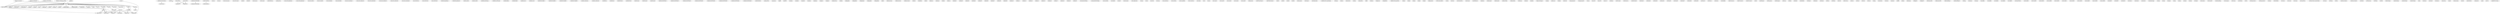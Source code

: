 /* Created by mdot for Matlab */
digraph m2html {
  checkAllPb -> listPb;
  checkCons -> boolFun;
  funMD -> loadDimCons;
  funMD -> loadProbCons;
  funMD -> loadDimMulti;
  funMD -> loadProbMulti;
  funMD -> loadDimUn;
  funMD -> buildTableMD;
  loadPb -> availablePb;
  optiGTest -> addTree;
  optiGTest -> checkAllPb;
  optiGTest -> checkCons;
  optiGTest -> checkFunObj;
  optiGTest -> checkGradFun;
  optiGTest -> checkPb;
  optiGTest -> closeFig;
  optiGTest -> demo;
  optiGTest -> dispDetails;
  optiGTest -> evalAll;
  optiGTest -> evalCons;
  optiGTest -> evalObj;
  optiGTest -> funMD;
  optiGTest -> getDimAvailable;
  optiGTest -> loadDimAvailable;
  optiGTest -> loadGlobMin;
  optiGTest -> loadPb;
  optiGTest -> loadSpace;
  optiGTest -> optiGTest;
  optiGTest -> prepX;
  optiGTest -> show1D;
  optiGTest -> show2D;
  optiGTest -> show2DCons;
  optiGTest -> showPareto;
  optiGTest -> availablePb;
  optiGTest -> dispAvailablePb;
  show2D -> surfCustom;
  show2DCons -> surfCustom;
  loadProbCons -> listPb;
  probRosenbrockCubicLine -> funRosenbrock;
  Example_Constrained -> optiGTest;
  Example_Constrained -> dispAvailablePb;
  Example_multiobjective -> optiGTest;
  Example_multiobjective -> dispAvailablePb;
  Example_multiobjective_details -> optiGTest;
  Example_unConstrained -> optiGTest;
  Example_unConstrained -> dispAvailablePb;
  LICENSE -> LICENSE;
  funConsCTP11 -> funObjCTP11;
  funConsCTP11 -> funObjCTP12;
  funConsCTP12 -> funObjCTP11;
  funConsCTP12 -> funObjCTP12;
  funObjZitzlerDebThiele62 -> funObjZitzlerDebThiele61;
  loadProbMulti -> listPb;
  README -> optiGTest;
  availablePb -> loadDimCons;
  availablePb -> loadDimMulti;
  availablePb -> loadDimUn;
  buildDocOptiGTest -> listFilesoptiGTest;
  dispAvailablePb -> loadProbCons;
  dispAvailablePb -> loadProbMulti;
  dispAvailablePb -> loadDimUn;
  listPb -> loadProbCons;
  listPb -> loadProbMulti;
  listPb -> loadDimUn;
  pictures -> optiGTest;
  pictures -> loadDimMulti;

  addTree [URL="optiGTest/@optiGTest/addTree.html"];
  checkAllPb [URL="optiGTest/@optiGTest/checkAllPb.html"];
  checkCons [URL="optiGTest/@optiGTest/checkCons.html"];
  checkFunObj [URL="optiGTest/@optiGTest/checkFunObj.html"];
  checkGradFun [URL="optiGTest/@optiGTest/checkGradFun.html"];
  checkPb [URL="optiGTest/@optiGTest/checkPb.html"];
  closeFig [URL="optiGTest/@optiGTest/closeFig.html"];
  demo [URL="optiGTest/@optiGTest/demo.html"];
  dispDetails [URL="optiGTest/@optiGTest/dispDetails.html"];
  evalAll [URL="optiGTest/@optiGTest/evalAll.html"];
  evalCons [URL="optiGTest/@optiGTest/evalCons.html"];
  evalObj [URL="optiGTest/@optiGTest/evalObj.html"];
  funMD [URL="optiGTest/@optiGTest/funMD.html"];
  getDimAvailable [URL="optiGTest/@optiGTest/getDimAvailable.html"];
  loadDimAvailable [URL="optiGTest/@optiGTest/loadDimAvailable.html"];
  loadGlobMin [URL="optiGTest/@optiGTest/loadGlobMin.html"];
  loadPb [URL="optiGTest/@optiGTest/loadPb.html"];
  loadSpace [URL="optiGTest/@optiGTest/loadSpace.html"];
  optiGTest [URL="optiGTest/@optiGTest/optiGTest.html"];
  prepX [URL="optiGTest/@optiGTest/prepX.html"];
  show1D [URL="optiGTest/@optiGTest/show1D.html"];
  show2D [URL="optiGTest/@optiGTest/show2D.html"];
  show2DCons [URL="optiGTest/@optiGTest/show2DCons.html"];
  showPareto [URL="optiGTest/@optiGTest/showPareto.html"];
  funCons1 [URL="optiGTest/Constrained/funCons1.html"];
  funCons2 [URL="optiGTest/Constrained/funCons2.html"];
  funConsSimionescu [URL="optiGTest/Constrained/funConsSimionescu.html"];
  funConsTownsend [URL="optiGTest/Constrained/funConsTownsend.html"];
  funDisk2 [URL="optiGTest/Constrained/funDisk2.html"];
  funDisk25 [URL="optiGTest/Constrained/funDisk25.html"];
  funSimionescu [URL="optiGTest/Constrained/funSimionescu.html"];
  funTownsend [URL="optiGTest/Constrained/funTownsend.html"];
  loadDimCons [URL="optiGTest/Constrained/loadDimCons.html"];
  loadGlobMinCons [URL="optiGTest/Constrained/loadGlobMinCons.html"];
  loadProbCons [URL="optiGTest/Constrained/loadProbCons.html"];
  loadSpaceCons [URL="optiGTest/Constrained/loadSpaceCons.html"];
  probRosenbrockCubicLine [URL="optiGTest/Constrained/probRosenbrockCubicLine.html"];
  Example_Constrained [URL="optiGTest/Example_Constrained.html"];
  Example_multiobjective [URL="optiGTest/Example_multiobjective.html"];
  Example_multiobjective_details [URL="optiGTest/Example_multiobjective_details.html"];
  Example_unConstrained [URL="optiGTest/Example_unConstrained.html"];
  LICENSE [URL="optiGTest/LICENSE.html"];
  funConsCTP11 [URL="optiGTest/MultiObj/funConsCTP11.html"];
  funConsCTP12 [URL="optiGTest/MultiObj/funConsCTP12.html"];
  funConsChakongHaimes1 [URL="optiGTest/MultiObj/funConsChakongHaimes1.html"];
  funConsChakongHaimes2 [URL="optiGTest/MultiObj/funConsChakongHaimes2.html"];
  funConsConstrEx1 [URL="optiGTest/MultiObj/funConsConstrEx1.html"];
  funConsConstrEx2 [URL="optiGTest/MultiObj/funConsConstrEx2.html"];
  funConsKornBinh1 [URL="optiGTest/MultiObj/funConsKornBinh1.html"];
  funConsKornBinh2 [URL="optiGTest/MultiObj/funConsKornBinh2.html"];
  funConsOsyczkaKundu1 [URL="optiGTest/MultiObj/funConsOsyczkaKundu1.html"];
  funConsOsyczkaKundu2 [URL="optiGTest/MultiObj/funConsOsyczkaKundu2.html"];
  funConsOsyczkaKundu3 [URL="optiGTest/MultiObj/funConsOsyczkaKundu3.html"];
  funConsOsyczkaKundu4 [URL="optiGTest/MultiObj/funConsOsyczkaKundu4.html"];
  funConsOsyczkaKundu5 [URL="optiGTest/MultiObj/funConsOsyczkaKundu5.html"];
  funConsOsyczkaKundu6 [URL="optiGTest/MultiObj/funConsOsyczkaKundu6.html"];
  funConsTestFun41 [URL="optiGTest/MultiObj/funConsTestFun41.html"];
  funConsTestFun42 [URL="optiGTest/MultiObj/funConsTestFun42.html"];
  funConsTestFun43 [URL="optiGTest/MultiObj/funConsTestFun43.html"];
  funObjCTP11 [URL="optiGTest/MultiObj/funObjCTP11.html"];
  funObjCTP12 [URL="optiGTest/MultiObj/funObjCTP12.html"];
  funObjChakongHaimes1 [URL="optiGTest/MultiObj/funObjChakongHaimes1.html"];
  funObjChakongHaimes2 [URL="optiGTest/MultiObj/funObjChakongHaimes2.html"];
  funObjConstrEx1 [URL="optiGTest/MultiObj/funObjConstrEx1.html"];
  funObjConstrEx2 [URL="optiGTest/MultiObj/funObjConstrEx2.html"];
  funObjFonsecaFleming1 [URL="optiGTest/MultiObj/funObjFonsecaFleming1.html"];
  funObjFonsecaFleming2 [URL="optiGTest/MultiObj/funObjFonsecaFleming2.html"];
  funObjKornBinh1 [URL="optiGTest/MultiObj/funObjKornBinh1.html"];
  funObjKornBinh2 [URL="optiGTest/MultiObj/funObjKornBinh2.html"];
  funObjKursawe1 [URL="optiGTest/MultiObj/funObjKursawe1.html"];
  funObjKursawe2 [URL="optiGTest/MultiObj/funObjKursawe2.html"];
  funObjMultiSchaffer11 [URL="optiGTest/MultiObj/funObjMultiSchaffer11.html"];
  funObjMultiSchaffer12 [URL="optiGTest/MultiObj/funObjMultiSchaffer12.html"];
  funObjMultiSchaffer21 [URL="optiGTest/MultiObj/funObjMultiSchaffer21.html"];
  funObjMultiSchaffer22 [URL="optiGTest/MultiObj/funObjMultiSchaffer22.html"];
  funObjOsyczkaKundu1 [URL="optiGTest/MultiObj/funObjOsyczkaKundu1.html"];
  funObjOsyczkaKundu2 [URL="optiGTest/MultiObj/funObjOsyczkaKundu2.html"];
  funObjPoloni1 [URL="optiGTest/MultiObj/funObjPoloni1.html"];
  funObjPoloni2 [URL="optiGTest/MultiObj/funObjPoloni2.html"];
  funObjTestFun41 [URL="optiGTest/MultiObj/funObjTestFun41.html"];
  funObjTestFun42 [URL="optiGTest/MultiObj/funObjTestFun42.html"];
  funObjViennet1 [URL="optiGTest/MultiObj/funObjViennet1.html"];
  funObjViennet2 [URL="optiGTest/MultiObj/funObjViennet2.html"];
  funObjViennet3 [URL="optiGTest/MultiObj/funObjViennet3.html"];
  funObjZitzlerDebThiele11 [URL="optiGTest/MultiObj/funObjZitzlerDebThiele11.html"];
  funObjZitzlerDebThiele12 [URL="optiGTest/MultiObj/funObjZitzlerDebThiele12.html"];
  funObjZitzlerDebThiele21 [URL="optiGTest/MultiObj/funObjZitzlerDebThiele21.html"];
  funObjZitzlerDebThiele22 [URL="optiGTest/MultiObj/funObjZitzlerDebThiele22.html"];
  funObjZitzlerDebThiele31 [URL="optiGTest/MultiObj/funObjZitzlerDebThiele31.html"];
  funObjZitzlerDebThiele32 [URL="optiGTest/MultiObj/funObjZitzlerDebThiele32.html"];
  funObjZitzlerDebThiele41 [URL="optiGTest/MultiObj/funObjZitzlerDebThiele41.html"];
  funObjZitzlerDebThiele42 [URL="optiGTest/MultiObj/funObjZitzlerDebThiele42.html"];
  funObjZitzlerDebThiele61 [URL="optiGTest/MultiObj/funObjZitzlerDebThiele61.html"];
  funObjZitzlerDebThiele62 [URL="optiGTest/MultiObj/funObjZitzlerDebThiele62.html"];
  loadDimMulti [URL="optiGTest/MultiObj/loadDimMulti.html"];
  loadGlobMinMulti [URL="optiGTest/MultiObj/loadGlobMinMulti.html"];
  loadProbMulti [URL="optiGTest/MultiObj/loadProbMulti.html"];
  loadSpaceMulti [URL="optiGTest/MultiObj/loadSpaceMulti.html"];
  README [URL="optiGTest/README.html"];
  Langermann [URL="optiGTest/unConstrained/Langermann.html"];
  funAHE [URL="optiGTest/unConstrained/funAHE.html"];
  funAMGM [URL="optiGTest/unConstrained/funAMGM.html"];
  funAckley1 [URL="optiGTest/unConstrained/funAckley1.html"];
  funAckley2 [URL="optiGTest/unConstrained/funAckley2.html"];
  funAckley3 [URL="optiGTest/unConstrained/funAckley3.html"];
  funAckley4 [URL="optiGTest/unConstrained/funAckley4.html"];
  funAdjiman [URL="optiGTest/unConstrained/funAdjiman.html"];
  funAlpine1 [URL="optiGTest/unConstrained/funAlpine1.html"];
  funAlpine2 [URL="optiGTest/unConstrained/funAlpine2.html"];
  funBartelsConn [URL="optiGTest/unConstrained/funBartelsConn.html"];
  funBeale [URL="optiGTest/unConstrained/funBeale.html"];
  funBiggsExp2 [URL="optiGTest/unConstrained/funBiggsExp2.html"];
  funBiggsExp3 [URL="optiGTest/unConstrained/funBiggsExp3.html"];
  funBiggsExp4 [URL="optiGTest/unConstrained/funBiggsExp4.html"];
  funBiggsExp5 [URL="optiGTest/unConstrained/funBiggsExp5.html"];
  funBiggsExp6 [URL="optiGTest/unConstrained/funBiggsExp6.html"];
  funBird [URL="optiGTest/unConstrained/funBird.html"];
  funBohachevsky1 [URL="optiGTest/unConstrained/funBohachevsky1.html"];
  funBohachevsky2 [URL="optiGTest/unConstrained/funBohachevsky2.html"];
  funBohachevsky3 [URL="optiGTest/unConstrained/funBohachevsky3.html"];
  funBooth [URL="optiGTest/unConstrained/funBooth.html"];
  funBoxBetts [URL="optiGTest/unConstrained/funBoxBetts.html"];
  funBrad [URL="optiGTest/unConstrained/funBrad.html"];
  funBranin1 [URL="optiGTest/unConstrained/funBranin1.html"];
  funBranin2 [URL="optiGTest/unConstrained/funBranin2.html"];
  funBrent [URL="optiGTest/unConstrained/funBrent.html"];
  funBrown [URL="optiGTest/unConstrained/funBrown.html"];
  funBukin01 [URL="optiGTest/unConstrained/funBukin01.html"];
  funBukin02 [URL="optiGTest/unConstrained/funBukin02.html"];
  funBukin03 [URL="optiGTest/unConstrained/funBukin03.html"];
  funBukin04 [URL="optiGTest/unConstrained/funBukin04.html"];
  funBukin05 [URL="optiGTest/unConstrained/funBukin05.html"];
  funBukin06 [URL="optiGTest/unConstrained/funBukin06.html"];
  funBukin07 [URL="optiGTest/unConstrained/funBukin07.html"];
  funBukin08 [URL="optiGTest/unConstrained/funBukin08.html"];
  funBukin09 [URL="optiGTest/unConstrained/funBukin09.html"];
  funBukin10 [URL="optiGTest/unConstrained/funBukin10.html"];
  funBukin11 [URL="optiGTest/unConstrained/funBukin11.html"];
  funBukin12 [URL="optiGTest/unConstrained/funBukin12.html"];
  funBukin13 [URL="optiGTest/unConstrained/funBukin13.html"];
  funBukin14 [URL="optiGTest/unConstrained/funBukin14.html"];
  funBukin15 [URL="optiGTest/unConstrained/funBukin15.html"];
  funBukin16 [URL="optiGTest/unConstrained/funBukin16.html"];
  funBukin17 [URL="optiGTest/unConstrained/funBukin17.html"];
  funBukin18 [URL="optiGTest/unConstrained/funBukin18.html"];
  funBukin19 [URL="optiGTest/unConstrained/funBukin19.html"];
  funBukin20 [URL="optiGTest/unConstrained/funBukin20.html"];
  funCamelbackSixHump [URL="optiGTest/unConstrained/funCamelbackSixHump.html"];
  funCamelbackThreeHump [URL="optiGTest/unConstrained/funCamelbackThreeHump.html"];
  funCarromTable [URL="optiGTest/unConstrained/funCarromTable.html"];
  funChenBird [URL="optiGTest/unConstrained/funChenBird.html"];
  funChenV [URL="optiGTest/unConstrained/funChenV.html"];
  funChichinadze [URL="optiGTest/unConstrained/funChichinadze.html"];
  funChungReynolds [URL="optiGTest/unConstrained/funChungReynolds.html"];
  funCigar [URL="optiGTest/unConstrained/funCigar.html"];
  funCola [URL="optiGTest/unConstrained/funCola.html"];
  funColville [URL="optiGTest/unConstrained/funColville.html"];
  funCorana [URL="optiGTest/unConstrained/funCorana.html"];
  funCosineMixture [URL="optiGTest/unConstrained/funCosineMixture.html"];
  funCrossInTray [URL="optiGTest/unConstrained/funCrossInTray.html"];
  funCrossLegTable [URL="optiGTest/unConstrained/funCrossLegTable.html"];
  funCrownedCross [URL="optiGTest/unConstrained/funCrownedCross.html"];
  funCsendes [URL="optiGTest/unConstrained/funCsendes.html"];
  funCst [URL="optiGTest/unConstrained/funCst.html"];
  funCube [URL="optiGTest/unConstrained/funCube.html"];
  funCustom01 [URL="optiGTest/unConstrained/funCustom01.html"];
  funCustom02 [URL="optiGTest/unConstrained/funCustom02.html"];
  funCustom03 [URL="optiGTest/unConstrained/funCustom03.html"];
  funCustom04 [URL="optiGTest/unConstrained/funCustom04.html"];
  funCustom05 [URL="optiGTest/unConstrained/funCustom05.html"];
  funDamavandi [URL="optiGTest/unConstrained/funDamavandi.html"];
  funDeVilliersGlasser1 [URL="optiGTest/unConstrained/funDeVilliersGlasser1.html"];
  funDeVilliersGlasser2 [URL="optiGTest/unConstrained/funDeVilliersGlasser2.html"];
  funDeb1 [URL="optiGTest/unConstrained/funDeb1.html"];
  funDeb2 [URL="optiGTest/unConstrained/funDeb2.html"];
  funDeb3 [URL="optiGTest/unConstrained/funDeb3.html"];
  funDeb4 [URL="optiGTest/unConstrained/funDeb4.html"];
  funDecanomial [URL="optiGTest/unConstrained/funDecanomial.html"];
  funDeceptive [URL="optiGTest/unConstrained/funDeceptive.html"];
  funDeckkersAarts [URL="optiGTest/unConstrained/funDeckkersAarts.html"];
  funDeflectedCorrugatedSpring [URL="optiGTest/unConstrained/funDeflectedCorrugatedSpring.html"];
  funDejong [URL="optiGTest/unConstrained/funDejong.html"];
  funDixon [URL="optiGTest/unConstrained/funDixon.html"];
  funDixonPrice [URL="optiGTest/unConstrained/funDixonPrice.html"];
  funDolan [URL="optiGTest/unConstrained/funDolan.html"];
  funDropWave [URL="optiGTest/unConstrained/funDropWave.html"];
  funEX1 [URL="optiGTest/unConstrained/funEX1.html"];
  funEasom [URL="optiGTest/unConstrained/funEasom.html"];
  funEggCrate [URL="optiGTest/unConstrained/funEggCrate.html"];
  funEggHolder [URL="optiGTest/unConstrained/funEggHolder.html"];
  funElAttarVidyasogarDutta [URL="optiGTest/unConstrained/funElAttarVidyasogarDutta.html"];
  funExp2 [URL="optiGTest/unConstrained/funExp2.html"];
  funExp3 [URL="optiGTest/unConstrained/funExp3.html"];
  funExp4 [URL="optiGTest/unConstrained/funExp4.html"];
  funExp5 [URL="optiGTest/unConstrained/funExp5.html"];
  funExp6 [URL="optiGTest/unConstrained/funExp6.html"];
  funExponential [URL="optiGTest/unConstrained/funExponential.html"];
  funFreudensteinRoth [URL="optiGTest/unConstrained/funFreudensteinRoth.html"];
  funGear [URL="optiGTest/unConstrained/funGear.html"];
  funGiunta [URL="optiGTest/unConstrained/funGiunta.html"];
  funGoldsteinPrice [URL="optiGTest/unConstrained/funGoldsteinPrice.html"];
  funGriewank [URL="optiGTest/unConstrained/funGriewank.html"];
  funGulfResearch [URL="optiGTest/unConstrained/funGulfResearch.html"];
  funHansen [URL="optiGTest/unConstrained/funHansen.html"];
  funHartmann3 [URL="optiGTest/unConstrained/funHartmann3.html"];
  funHartmann6 [URL="optiGTest/unConstrained/funHartmann6.html"];
  funHelicalValley [URL="optiGTest/unConstrained/funHelicalValley.html"];
  funHimmelblau [URL="optiGTest/unConstrained/funHimmelblau.html"];
  funHolzman [URL="optiGTest/unConstrained/funHolzman.html"];
  funHosaki [URL="optiGTest/unConstrained/funHosaki.html"];
  funInfiniti [URL="optiGTest/unConstrained/funInfiniti.html"];
  funJennrichSampson [URL="optiGTest/unConstrained/funJennrichSampson.html"];
  funJudge [URL="optiGTest/unConstrained/funJudge.html"];
  funKatsuura [URL="optiGTest/unConstrained/funKatsuura.html"];
  funKeane [URL="optiGTest/unConstrained/funKeane.html"];
  funKowalik [URL="optiGTest/unConstrained/funKowalik.html"];
  funLangermann5 [URL="optiGTest/unConstrained/funLangermann5.html"];
  funLangermann52 [URL="optiGTest/unConstrained/funLangermann52.html"];
  funLeon [URL="optiGTest/unConstrained/funLeon.html"];
  funLevy03 [URL="optiGTest/unConstrained/funLevy03.html"];
  funLevy05 [URL="optiGTest/unConstrained/funLevy05.html"];
  funLevy13 [URL="optiGTest/unConstrained/funLevy13.html"];
  funMatyas [URL="optiGTest/unConstrained/funMatyas.html"];
  funMcCormick [URL="optiGTest/unConstrained/funMcCormick.html"];
  funMichalewicz [URL="optiGTest/unConstrained/funMichalewicz.html"];
  funMieleCantrell [URL="optiGTest/unConstrained/funMieleCantrell.html"];
  funMishra01 [URL="optiGTest/unConstrained/funMishra01.html"];
  funMishra02 [URL="optiGTest/unConstrained/funMishra02.html"];
  funMishra03 [URL="optiGTest/unConstrained/funMishra03.html"];
  funMishra04 [URL="optiGTest/unConstrained/funMishra04.html"];
  funMishra05 [URL="optiGTest/unConstrained/funMishra05.html"];
  funMishra06 [URL="optiGTest/unConstrained/funMishra06.html"];
  funMishra07 [URL="optiGTest/unConstrained/funMishra07.html"];
  funMishra08 [URL="optiGTest/unConstrained/funMishra08.html"];
  funMishra09 [URL="optiGTest/unConstrained/funMishra09.html"];
  funMishra10 [URL="optiGTest/unConstrained/funMishra10.html"];
  funMishra11 [URL="optiGTest/unConstrained/funMishra11.html"];
  funMystery [URL="optiGTest/unConstrained/funMystery.html"];
  funNeedleEye [URL="optiGTest/unConstrained/funNeedleEye.html"];
  funNewFunction1 [URL="optiGTest/unConstrained/funNewFunction1.html"];
  funNewFunction2 [URL="optiGTest/unConstrained/funNewFunction2.html"];
  funNewFunction3 [URL="optiGTest/unConstrained/funNewFunction3.html"];
  funNull [URL="optiGTest/unConstrained/funNull.html"];
  funOddSquare [URL="optiGTest/unConstrained/funOddSquare.html"];
  funParsopoulos [URL="optiGTest/unConstrained/funParsopoulos.html"];
  funPathological [URL="optiGTest/unConstrained/funPathological.html"];
  funPaviani [URL="optiGTest/unConstrained/funPaviani.html"];
  funPeaks [URL="optiGTest/unConstrained/funPeaks.html"];
  funPeaksN [URL="optiGTest/unConstrained/funPeaksN.html"];
  funPenHolder [URL="optiGTest/unConstrained/funPenHolder.html"];
  funPenalty1 [URL="optiGTest/unConstrained/funPenalty1.html"];
  funPenalty2 [URL="optiGTest/unConstrained/funPenalty2.html"];
  funPeriodic [URL="optiGTest/unConstrained/funPeriodic.html"];
  funPinter [URL="optiGTest/unConstrained/funPinter.html"];
  funPlateau [URL="optiGTest/unConstrained/funPlateau.html"];
  funPowell [URL="optiGTest/unConstrained/funPowell.html"];
  funPowerSum [URL="optiGTest/unConstrained/funPowerSum.html"];
  funPrice1 [URL="optiGTest/unConstrained/funPrice1.html"];
  funPrice2 [URL="optiGTest/unConstrained/funPrice2.html"];
  funPrice3 [URL="optiGTest/unConstrained/funPrice3.html"];
  funPrice4 [URL="optiGTest/unConstrained/funPrice4.html"];
  funQing [URL="optiGTest/unConstrained/funQing.html"];
  funQuadratic [URL="optiGTest/unConstrained/funQuadratic.html"];
  funQuartic [URL="optiGTest/unConstrained/funQuartic.html"];
  funQuintic [URL="optiGTest/unConstrained/funQuintic.html"];
  funRHE [URL="optiGTest/unConstrained/funRHE.html"];
  funRana [URL="optiGTest/unConstrained/funRana.html"];
  funRastrigin [URL="optiGTest/unConstrained/funRastrigin.html"];
  funRipple01 [URL="optiGTest/unConstrained/funRipple01.html"];
  funRipple25 [URL="optiGTest/unConstrained/funRipple25.html"];
  funRosenbrock [URL="optiGTest/unConstrained/funRosenbrock.html"];
  funRosenbrockM [URL="optiGTest/unConstrained/funRosenbrockM.html"];
  funRosenbrockMS [URL="optiGTest/unConstrained/funRosenbrockMS.html"];
  funRotatedEllipse1 [URL="optiGTest/unConstrained/funRotatedEllipse1.html"];
  funRotatedEllipse2 [URL="optiGTest/unConstrained/funRotatedEllipse2.html"];
  funRump [URL="optiGTest/unConstrained/funRump.html"];
  funSalomon [URL="optiGTest/unConstrained/funSalomon.html"];
  funSargan [URL="optiGTest/unConstrained/funSargan.html"];
  funSchaffer1 [URL="optiGTest/unConstrained/funSchaffer1.html"];
  funSchaffer2 [URL="optiGTest/unConstrained/funSchaffer2.html"];
  funSchaffer3 [URL="optiGTest/unConstrained/funSchaffer3.html"];
  funSchaffer4 [URL="optiGTest/unConstrained/funSchaffer4.html"];
  funSchaffer6 [URL="optiGTest/unConstrained/funSchaffer6.html"];
  funSchmidtVetters [URL="optiGTest/unConstrained/funSchmidtVetters.html"];
  funSchwefel01 [URL="optiGTest/unConstrained/funSchwefel01.html"];
  funSchwefel02 [URL="optiGTest/unConstrained/funSchwefel02.html"];
  funSchwefel04 [URL="optiGTest/unConstrained/funSchwefel04.html"];
  funSchwefel06 [URL="optiGTest/unConstrained/funSchwefel06.html"];
  funSchwefel20 [URL="optiGTest/unConstrained/funSchwefel20.html"];
  funSchwefel21 [URL="optiGTest/unConstrained/funSchwefel21.html"];
  funSchwefel22 [URL="optiGTest/unConstrained/funSchwefel22.html"];
  funSchwefel23 [URL="optiGTest/unConstrained/funSchwefel23.html"];
  funSchwefel25 [URL="optiGTest/unConstrained/funSchwefel25.html"];
  funSchwefel26 [URL="optiGTest/unConstrained/funSchwefel26.html"];
  funSchwefel36 [URL="optiGTest/unConstrained/funSchwefel36.html"];
  funShekel05 [URL="optiGTest/unConstrained/funShekel05.html"];
  funShekel07 [URL="optiGTest/unConstrained/funShekel07.html"];
  funShekel10 [URL="optiGTest/unConstrained/funShekel10.html"];
  funShubert1 [URL="optiGTest/unConstrained/funShubert1.html"];
  funShubert3 [URL="optiGTest/unConstrained/funShubert3.html"];
  funShubert4 [URL="optiGTest/unConstrained/funShubert4.html"];
  funSineEnveloppe [URL="optiGTest/unConstrained/funSineEnveloppe.html"];
  funSlope [URL="optiGTest/unConstrained/funSlope.html"];
  funSodp [URL="optiGTest/unConstrained/funSodp.html"];
  funSphere [URL="optiGTest/unConstrained/funSphere.html"];
  funStep [URL="optiGTest/unConstrained/funStep.html"];
  funStep1 [URL="optiGTest/unConstrained/funStep1.html"];
  funStep2 [URL="optiGTest/unConstrained/funStep2.html"];
  funStep3 [URL="optiGTest/unConstrained/funStep3.html"];
  funStepInt [URL="optiGTest/unConstrained/funStepInt.html"];
  funStochastic [URL="optiGTest/unConstrained/funStochastic.html"];
  funStretchedV [URL="optiGTest/unConstrained/funStretchedV.html"];
  funStyblinskiTang [URL="optiGTest/unConstrained/funStyblinskiTang.html"];
  funSumSquare [URL="optiGTest/unConstrained/funSumSquare.html"];
  funTreccani [URL="optiGTest/unConstrained/funTreccani.html"];
  funTrefethen [URL="optiGTest/unConstrained/funTrefethen.html"];
  funTrid [URL="optiGTest/unConstrained/funTrid.html"];
  funTrigonometric1 [URL="optiGTest/unConstrained/funTrigonometric1.html"];
  funTrigonometric2 [URL="optiGTest/unConstrained/funTrigonometric2.html"];
  funTripod [URL="optiGTest/unConstrained/funTripod.html"];
  funTubeHolder [URL="optiGTest/unConstrained/funTubeHolder.html"];
  funUrsem1 [URL="optiGTest/unConstrained/funUrsem1.html"];
  funUrsem3 [URL="optiGTest/unConstrained/funUrsem3.html"];
  funUrsem4 [URL="optiGTest/unConstrained/funUrsem4.html"];
  funUrsemWaves [URL="optiGTest/unConstrained/funUrsemWaves.html"];
  funVenterSobiezcczanskiSobieski [URL="optiGTest/unConstrained/funVenterSobiezcczanskiSobieski.html"];
  funVincent [URL="optiGTest/unConstrained/funVincent.html"];
  funWatson [URL="optiGTest/unConstrained/funWatson.html"];
  funWavy [URL="optiGTest/unConstrained/funWavy.html"];
  funWayburnSeader1 [URL="optiGTest/unConstrained/funWayburnSeader1.html"];
  funWayburnSeader2 [URL="optiGTest/unConstrained/funWayburnSeader2.html"];
  funWeibull [URL="optiGTest/unConstrained/funWeibull.html"];
  funWeierstrass [URL="optiGTest/unConstrained/funWeierstrass.html"];
  funWhitley [URL="optiGTest/unConstrained/funWhitley.html"];
  funWolfe [URL="optiGTest/unConstrained/funWolfe.html"];
  funXinSheYang1 [URL="optiGTest/unConstrained/funXinSheYang1.html"];
  funXinSheYang2 [URL="optiGTest/unConstrained/funXinSheYang2.html"];
  funXinSheYang3 [URL="optiGTest/unConstrained/funXinSheYang3.html"];
  funXinSheYang4 [URL="optiGTest/unConstrained/funXinSheYang4.html"];
  funXor [URL="optiGTest/unConstrained/funXor.html"];
  funYaoLiu4 [URL="optiGTest/unConstrained/funYaoLiu4.html"];
  funYaoLiu9 [URL="optiGTest/unConstrained/funYaoLiu9.html"];
  funZacharov [URL="optiGTest/unConstrained/funZacharov.html"];
  funZeroSum [URL="optiGTest/unConstrained/funZeroSum.html"];
  funZettl [URL="optiGTest/unConstrained/funZettl.html"];
  funZimmerman [URL="optiGTest/unConstrained/funZimmerman.html"];
  funZirilli [URL="optiGTest/unConstrained/funZirilli.html"];
  loadDimUn [URL="optiGTest/unConstrained/loadDimUn.html"];
  loadGlobMinUn [URL="optiGTest/unConstrained/loadGlobMinUn.html"];
  loadSpaceUn [URL="optiGTest/unConstrained/loadSpaceUn.html"];
  matlab [URL="optiGTest/unConstrained/matlab.html"];
  testFUN [URL="optiGTest/unConstrained/testFUN.html"];
  availablePb [URL="optiGTest/various/availablePb.html"];
  boolFun [URL="optiGTest/various/boolFun.html"];
  buildDocOptiGTest [URL="optiGTest/various/buildDocOptiGTest.html"];
  buildTableMD [URL="optiGTest/various/buildTableMD.html"];
  dispAvailablePb [URL="optiGTest/various/dispAvailablePb.html"];
  dispTableTwoColumns [URL="optiGTest/various/dispTableTwoColumns.html"];
  listFilesoptiGTest [URL="optiGTest/various/listFilesoptiGTest.html"];
  listPb [URL="optiGTest/various/listPb.html"];
  pictures [URL="optiGTest/various/pictures.html"];
  surfCustom [URL="optiGTest/various/surfCustom.html"];
}